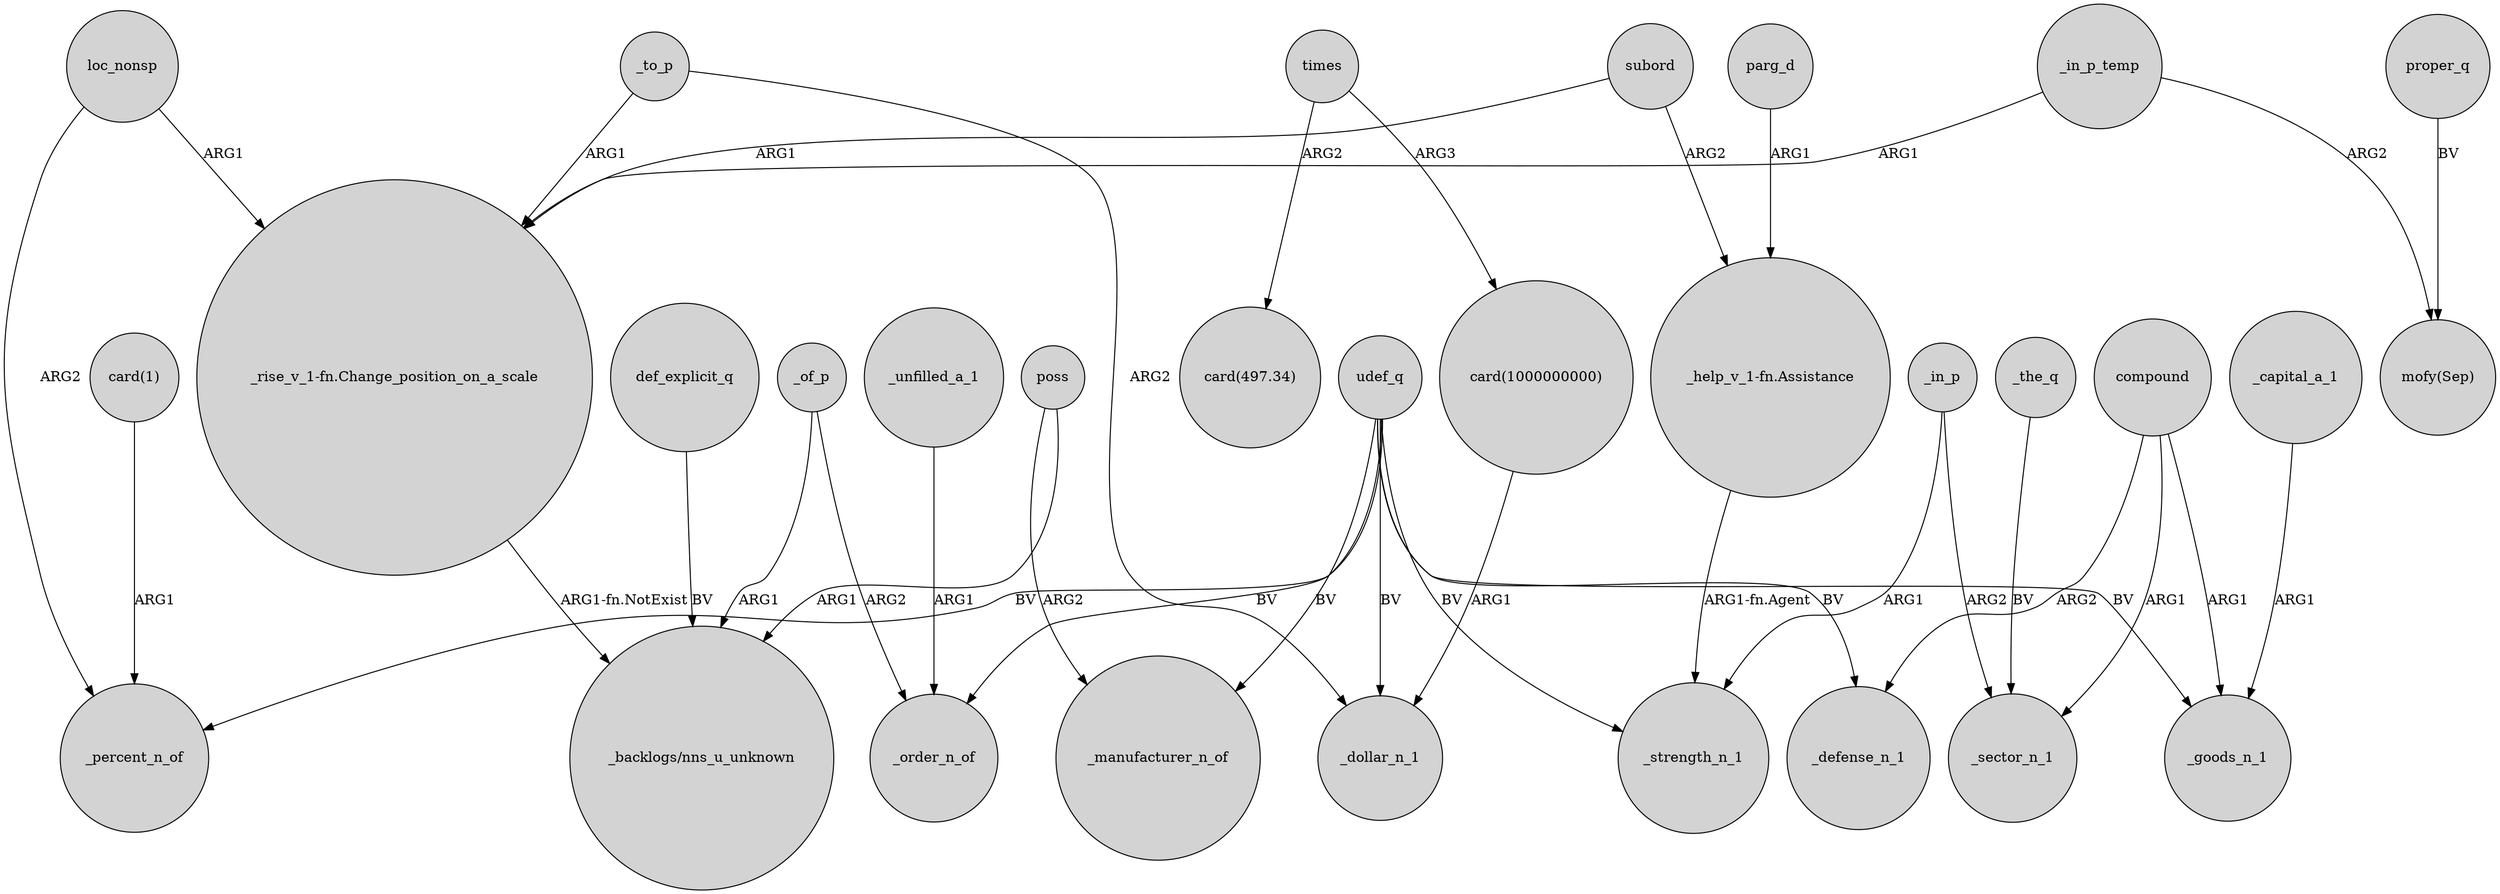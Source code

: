 digraph {
	node [shape=circle style=filled]
	"card(1)" -> _percent_n_of [label=ARG1]
	_in_p -> _sector_n_1 [label=ARG2]
	times -> "card(497.34)" [label=ARG2]
	_of_p -> "_backlogs/nns_u_unknown" [label=ARG1]
	_to_p -> _dollar_n_1 [label=ARG2]
	subord -> "_help_v_1-fn.Assistance" [label=ARG2]
	udef_q -> _order_n_of [label=BV]
	compound -> _sector_n_1 [label=ARG1]
	udef_q -> _strength_n_1 [label=BV]
	poss -> "_backlogs/nns_u_unknown" [label=ARG1]
	proper_q -> "mofy(Sep)" [label=BV]
	compound -> _defense_n_1 [label=ARG2]
	_of_p -> _order_n_of [label=ARG2]
	"_help_v_1-fn.Assistance" -> _strength_n_1 [label="ARG1-fn.Agent"]
	udef_q -> _manufacturer_n_of [label=BV]
	times -> "card(1000000000)" [label=ARG3]
	udef_q -> _defense_n_1 [label=BV]
	compound -> _goods_n_1 [label=ARG1]
	loc_nonsp -> _percent_n_of [label=ARG2]
	udef_q -> _goods_n_1 [label=BV]
	loc_nonsp -> "_rise_v_1-fn.Change_position_on_a_scale" [label=ARG1]
	_capital_a_1 -> _goods_n_1 [label=ARG1]
	_in_p -> _strength_n_1 [label=ARG1]
	_unfilled_a_1 -> _order_n_of [label=ARG1]
	def_explicit_q -> "_backlogs/nns_u_unknown" [label=BV]
	parg_d -> "_help_v_1-fn.Assistance" [label=ARG1]
	poss -> _manufacturer_n_of [label=ARG2]
	udef_q -> _percent_n_of [label=BV]
	subord -> "_rise_v_1-fn.Change_position_on_a_scale" [label=ARG1]
	"card(1000000000)" -> _dollar_n_1 [label=ARG1]
	_to_p -> "_rise_v_1-fn.Change_position_on_a_scale" [label=ARG1]
	_in_p_temp -> "_rise_v_1-fn.Change_position_on_a_scale" [label=ARG1]
	"_rise_v_1-fn.Change_position_on_a_scale" -> "_backlogs/nns_u_unknown" [label="ARG1-fn.NotExist"]
	_in_p_temp -> "mofy(Sep)" [label=ARG2]
	udef_q -> _dollar_n_1 [label=BV]
	_the_q -> _sector_n_1 [label=BV]
}
